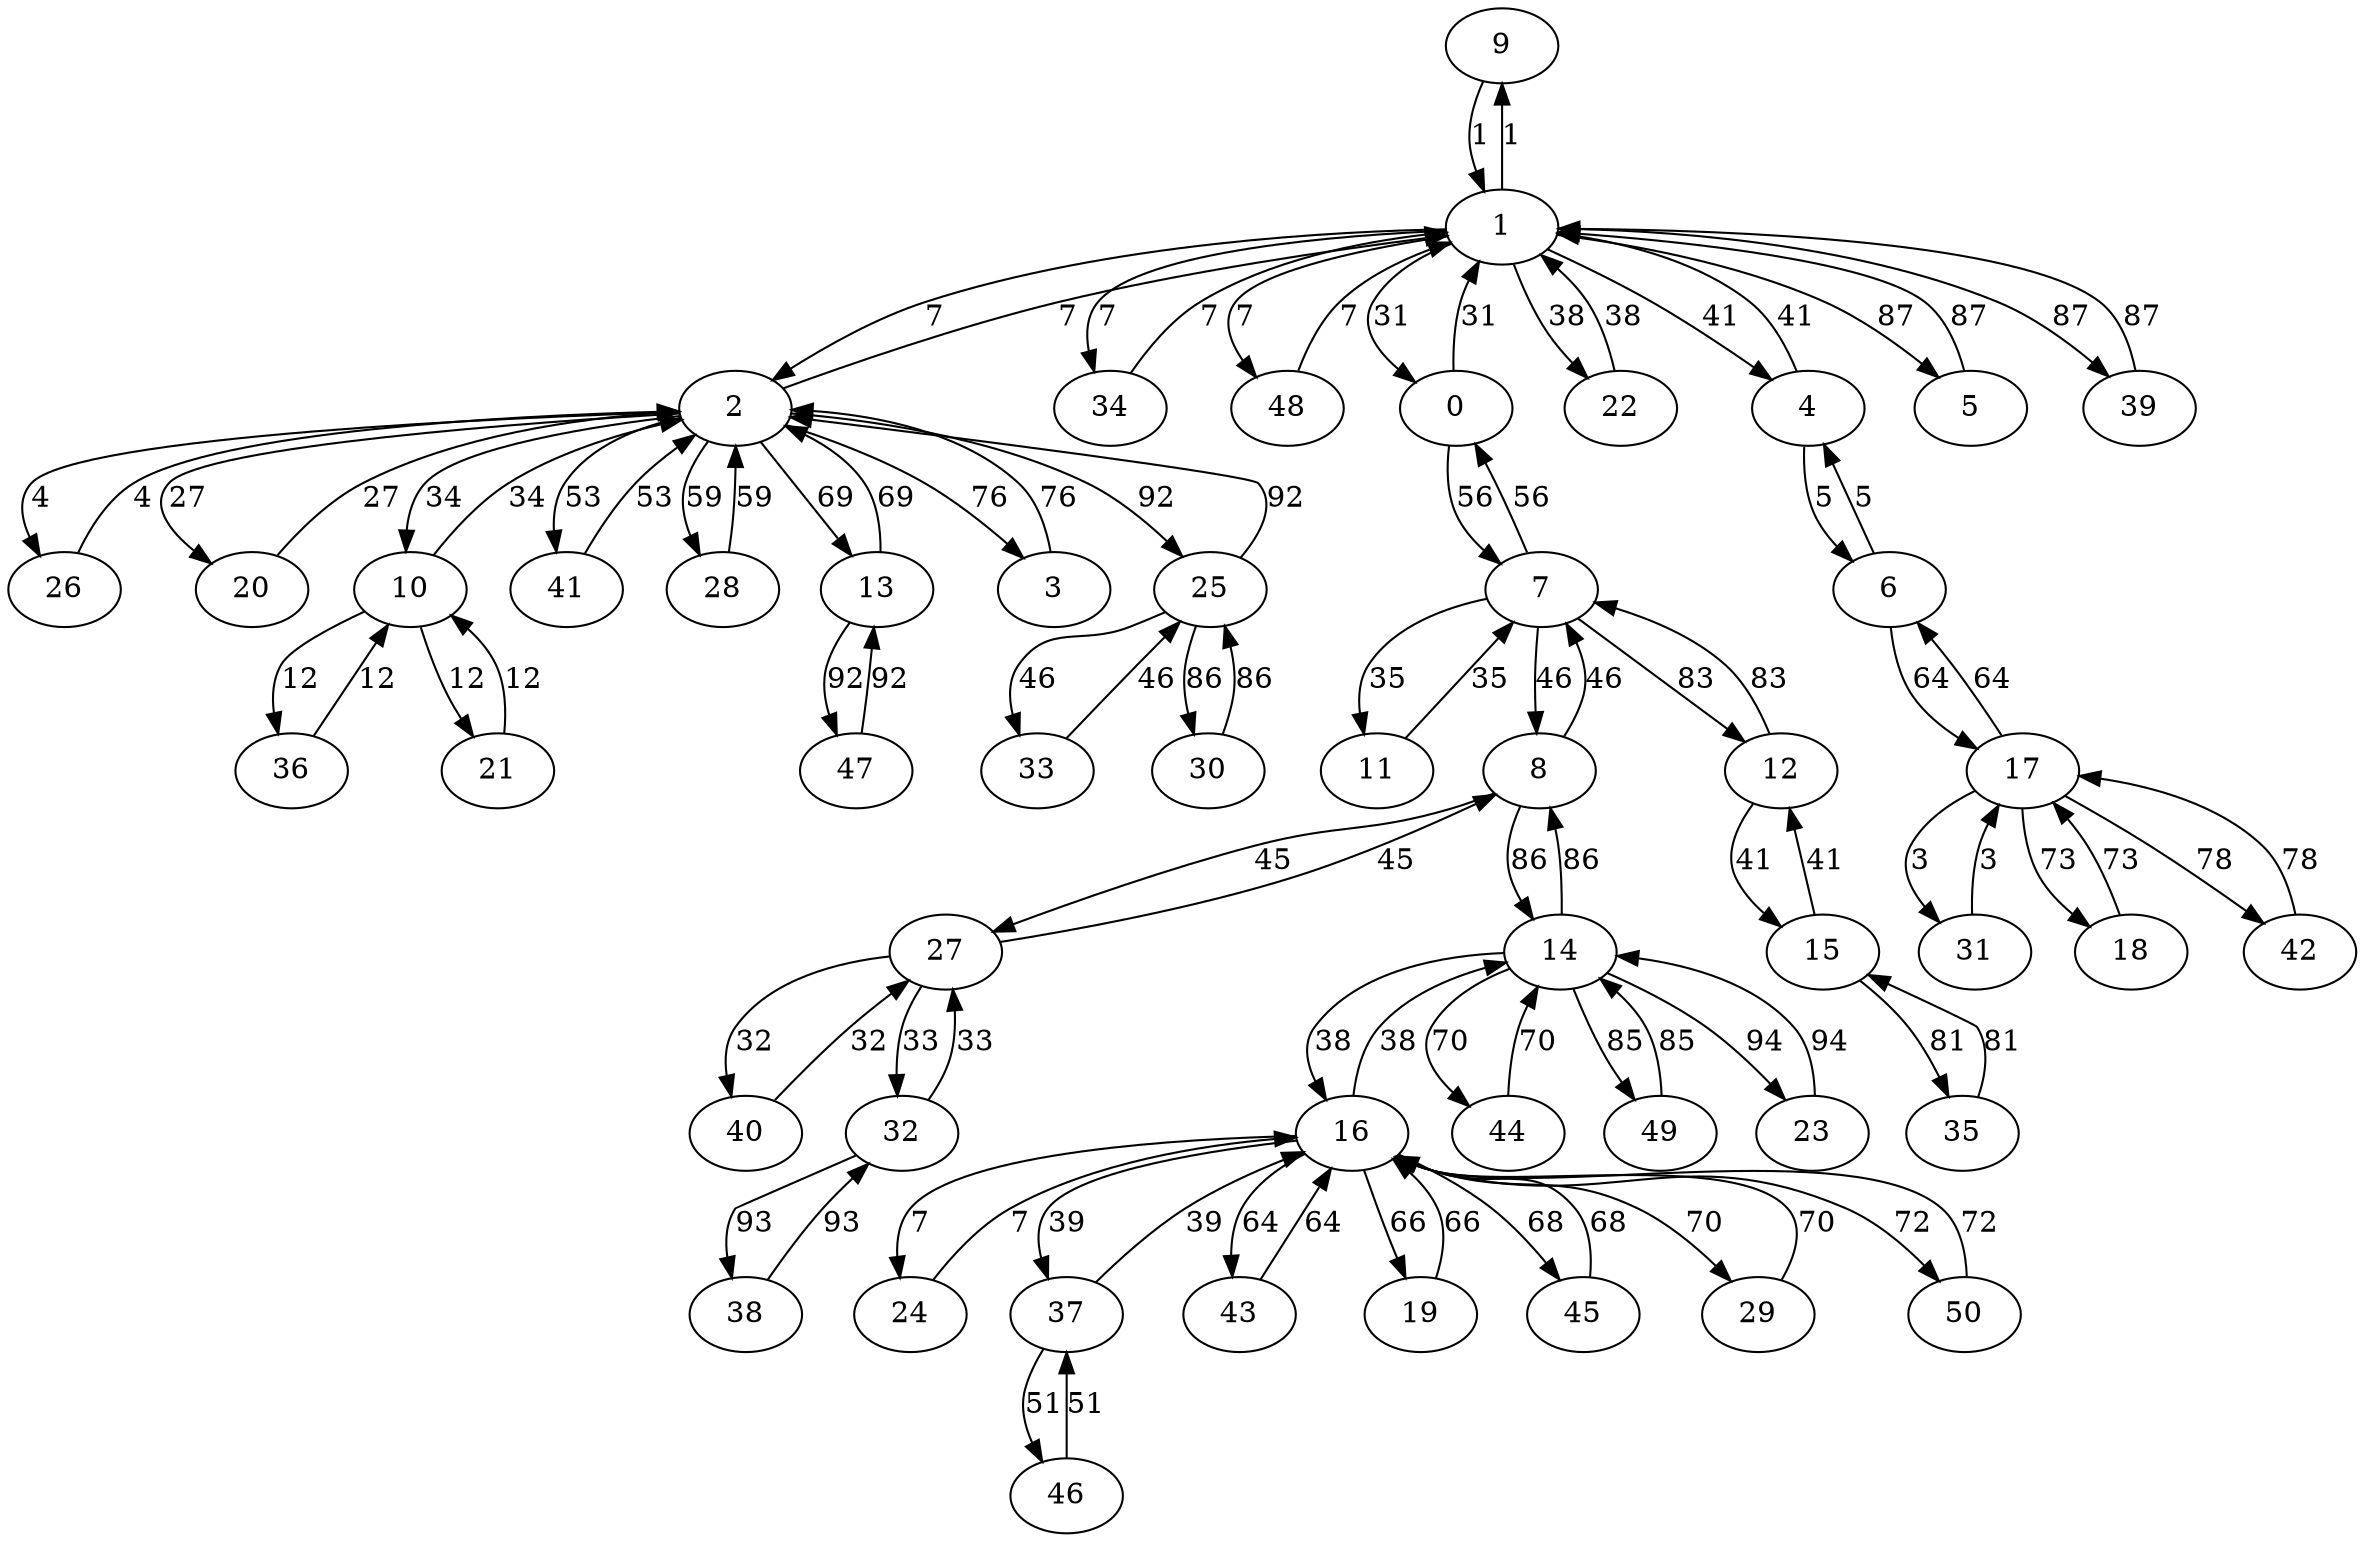 digraph Doro50_PriMST {
9;1;2;26;34;48;20;0;10;36;21;22;4;6;41;7;11;8;27;40;32;28;17;31;13;18;3;42;12;15;35;14;16;24;37;46;43;19;45;44;29;50;49;5;39;25;33;30;47;38;23;9 -> 1 [label = 1];
1 -> 9 [label = 1];
1 -> 2 [label = 7];
2 -> 1 [label = 7];
2 -> 26 [label = 4];
26 -> 2 [label = 4];
1 -> 34 [label = 7];
34 -> 1 [label = 7];
1 -> 48 [label = 7];
48 -> 1 [label = 7];
2 -> 20 [label = 27];
20 -> 2 [label = 27];
1 -> 0 [label = 31];
0 -> 1 [label = 31];
10 -> 2 [label = 34];
2 -> 10 [label = 34];
10 -> 36 [label = 12];
36 -> 10 [label = 12];
21 -> 10 [label = 12];
10 -> 21 [label = 12];
1 -> 22 [label = 38];
22 -> 1 [label = 38];
1 -> 4 [label = 41];
4 -> 1 [label = 41];
4 -> 6 [label = 5];
6 -> 4 [label = 5];
41 -> 2 [label = 53];
2 -> 41 [label = 53];
0 -> 7 [label = 56];
7 -> 0 [label = 56];
7 -> 11 [label = 35];
11 -> 7 [label = 35];
8 -> 7 [label = 46];
7 -> 8 [label = 46];
8 -> 27 [label = 45];
27 -> 8 [label = 45];
27 -> 40 [label = 32];
40 -> 27 [label = 32];
32 -> 27 [label = 33];
27 -> 32 [label = 33];
28 -> 2 [label = 59];
2 -> 28 [label = 59];
6 -> 17 [label = 64];
17 -> 6 [label = 64];
17 -> 31 [label = 3];
31 -> 17 [label = 3];
2 -> 13 [label = 69];
13 -> 2 [label = 69];
18 -> 17 [label = 73];
17 -> 18 [label = 73];
2 -> 3 [label = 76];
3 -> 2 [label = 76];
42 -> 17 [label = 78];
17 -> 42 [label = 78];
7 -> 12 [label = 83];
12 -> 7 [label = 83];
12 -> 15 [label = 41];
15 -> 12 [label = 41];
15 -> 35 [label = 81];
35 -> 15 [label = 81];
14 -> 8 [label = 86];
8 -> 14 [label = 86];
16 -> 14 [label = 38];
14 -> 16 [label = 38];
16 -> 24 [label = 7];
24 -> 16 [label = 7];
16 -> 37 [label = 39];
37 -> 16 [label = 39];
37 -> 46 [label = 51];
46 -> 37 [label = 51];
43 -> 16 [label = 64];
16 -> 43 [label = 64];
19 -> 16 [label = 66];
16 -> 19 [label = 66];
16 -> 45 [label = 68];
45 -> 16 [label = 68];
14 -> 44 [label = 70];
44 -> 14 [label = 70];
29 -> 16 [label = 70];
16 -> 29 [label = 70];
16 -> 50 [label = 72];
50 -> 16 [label = 72];
14 -> 49 [label = 85];
49 -> 14 [label = 85];
1 -> 5 [label = 87];
5 -> 1 [label = 87];
1 -> 39 [label = 87];
39 -> 1 [label = 87];
25 -> 2 [label = 92];
2 -> 25 [label = 92];
25 -> 33 [label = 46];
33 -> 25 [label = 46];
30 -> 25 [label = 86];
25 -> 30 [label = 86];
13 -> 47 [label = 92];
47 -> 13 [label = 92];
32 -> 38 [label = 93];
38 -> 32 [label = 93];
14 -> 23 [label = 94];
23 -> 14 [label = 94];
}
